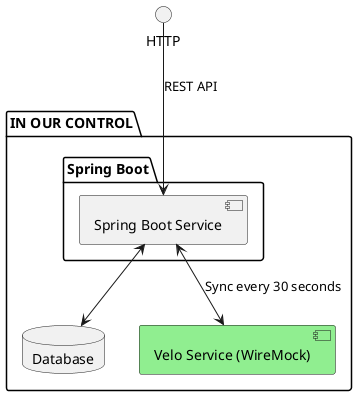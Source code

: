 @startuml

package "IN OUR CONTROL" {
database Database
[Velo Service (WireMock)] as velo #lightgreen
package "Spring Boot" {
[Spring Boot Service] <--> Database
[Spring Boot Service] <--> velo: Sync every 30 seconds

}
}

HTTP --> [Spring Boot Service]: REST API

@enduml
